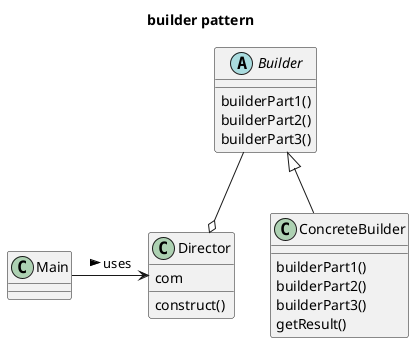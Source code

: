 @startuml

title builder pattern

class Director
abstract class Builder
class ConcreteBuilder
class Main

Builder --o Director
Builder <|-- ConcreteBuilder
Main -> Director:uses >

Director : com
Director : construct()
Builder : builderPart1()
Builder : builderPart2()
Builder : builderPart3()
ConcreteBuilder : builderPart1()
ConcreteBuilder : builderPart2()
ConcreteBuilder : builderPart3()
ConcreteBuilder : getResult()

@enduml